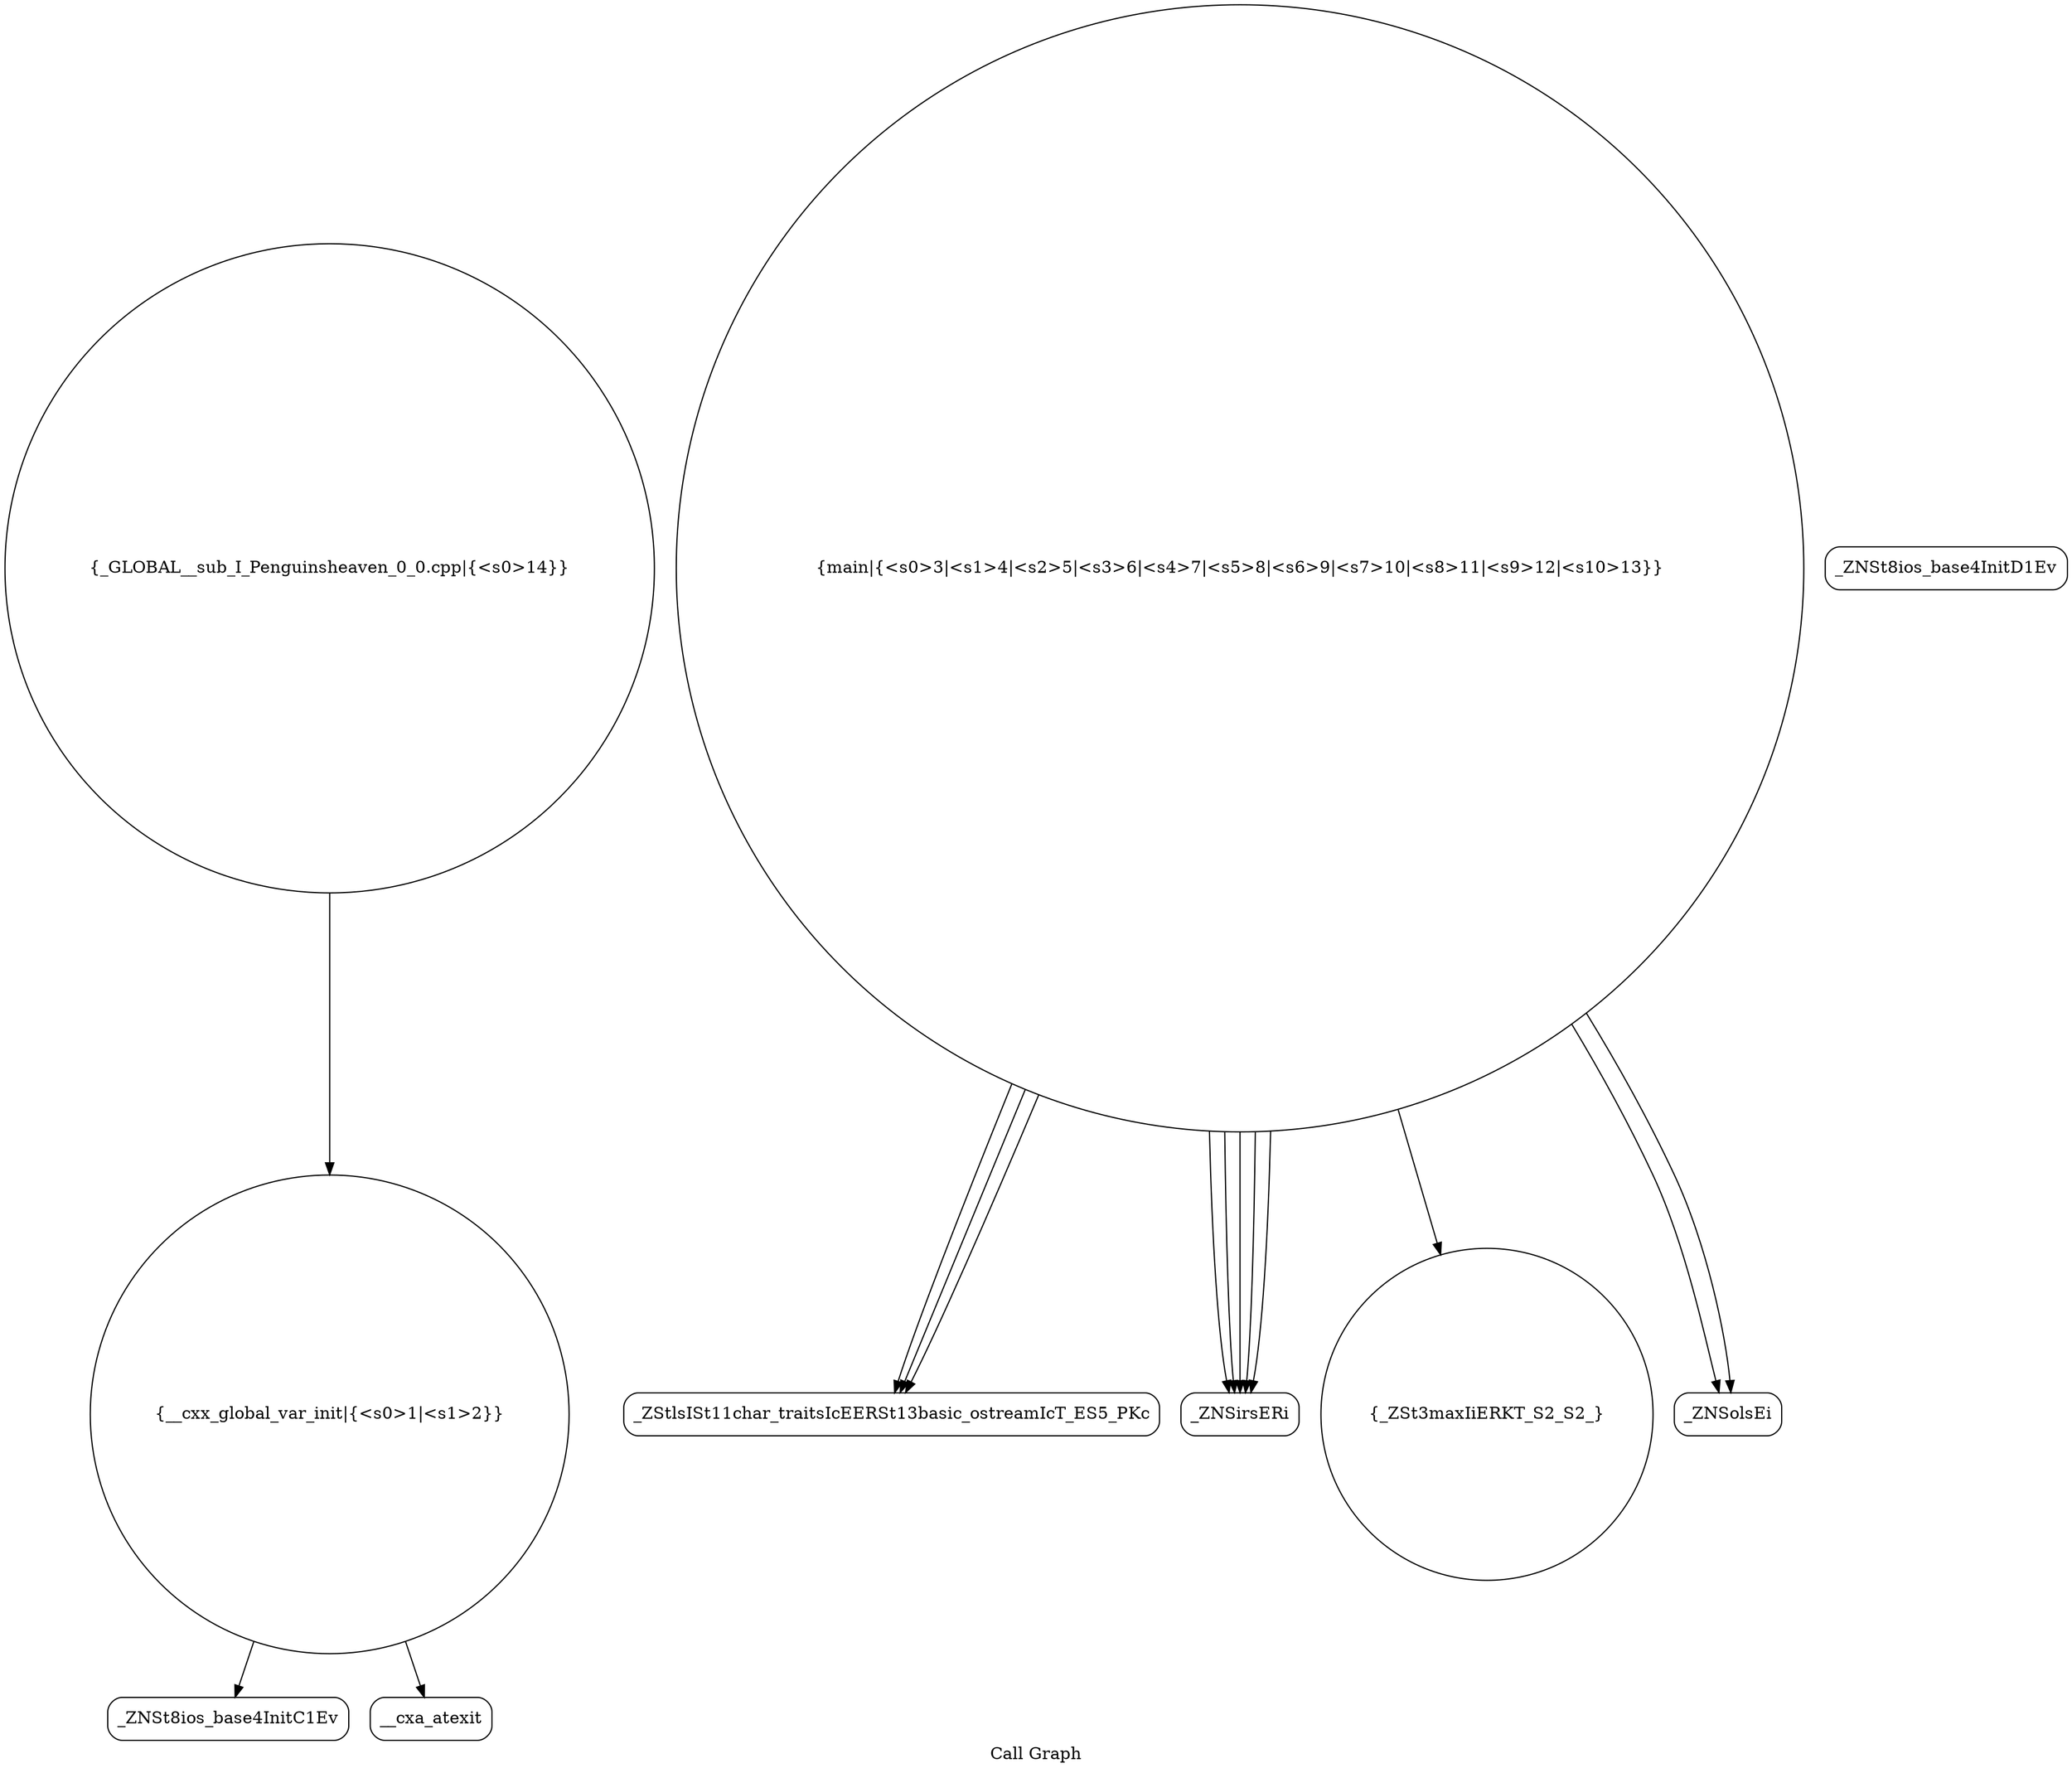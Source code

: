 digraph "Call Graph" {
	label="Call Graph";

	Node0x555d0099f8a0 [shape=record,shape=circle,label="{__cxx_global_var_init|{<s0>1|<s1>2}}"];
	Node0x555d0099f8a0:s0 -> Node0x555d0099fd30[color=black];
	Node0x555d0099f8a0:s1 -> Node0x555d0099fe30[color=black];
	Node0x555d009a0030 [shape=record,shape=Mrecord,label="{_ZStlsISt11char_traitsIcEERSt13basic_ostreamIcT_ES5_PKc}"];
	Node0x555d0099fdb0 [shape=record,shape=Mrecord,label="{_ZNSt8ios_base4InitD1Ev}"];
	Node0x555d009a0130 [shape=record,shape=circle,label="{_GLOBAL__sub_I_Penguinsheaven_0_0.cpp|{<s0>14}}"];
	Node0x555d009a0130:s0 -> Node0x555d0099f8a0[color=black];
	Node0x555d0099feb0 [shape=record,shape=circle,label="{main|{<s0>3|<s1>4|<s2>5|<s3>6|<s4>7|<s5>8|<s6>9|<s7>10|<s8>11|<s9>12|<s10>13}}"];
	Node0x555d0099feb0:s0 -> Node0x555d0099ff30[color=black];
	Node0x555d0099feb0:s1 -> Node0x555d0099ff30[color=black];
	Node0x555d0099feb0:s2 -> Node0x555d0099ff30[color=black];
	Node0x555d0099feb0:s3 -> Node0x555d0099ff30[color=black];
	Node0x555d0099feb0:s4 -> Node0x555d0099ff30[color=black];
	Node0x555d0099feb0:s5 -> Node0x555d0099ffb0[color=black];
	Node0x555d0099feb0:s6 -> Node0x555d009a0030[color=black];
	Node0x555d0099feb0:s7 -> Node0x555d009a00b0[color=black];
	Node0x555d0099feb0:s8 -> Node0x555d009a0030[color=black];
	Node0x555d0099feb0:s9 -> Node0x555d009a00b0[color=black];
	Node0x555d0099feb0:s10 -> Node0x555d009a0030[color=black];
	Node0x555d0099ffb0 [shape=record,shape=circle,label="{_ZSt3maxIiERKT_S2_S2_}"];
	Node0x555d0099fd30 [shape=record,shape=Mrecord,label="{_ZNSt8ios_base4InitC1Ev}"];
	Node0x555d009a00b0 [shape=record,shape=Mrecord,label="{_ZNSolsEi}"];
	Node0x555d0099fe30 [shape=record,shape=Mrecord,label="{__cxa_atexit}"];
	Node0x555d0099ff30 [shape=record,shape=Mrecord,label="{_ZNSirsERi}"];
}
